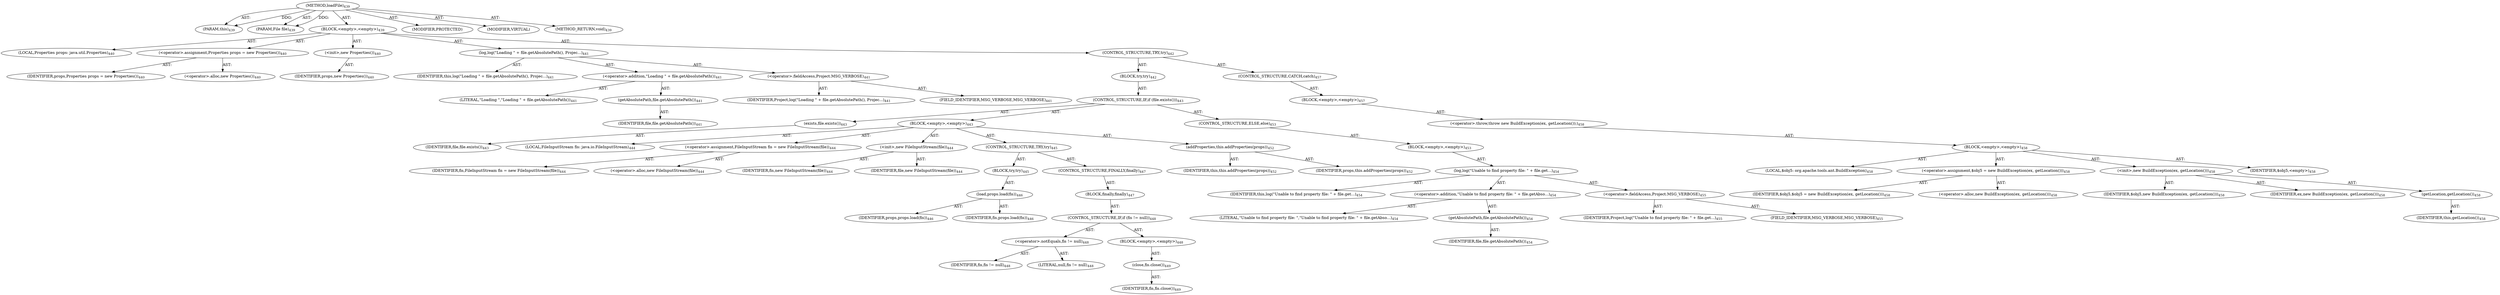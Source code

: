 digraph "loadFile" {  
"111669149724" [label = <(METHOD,loadFile)<SUB>439</SUB>> ]
"115964117007" [label = <(PARAM,this)<SUB>439</SUB>> ]
"115964117043" [label = <(PARAM,File file)<SUB>439</SUB>> ]
"25769803834" [label = <(BLOCK,&lt;empty&gt;,&lt;empty&gt;)<SUB>439</SUB>> ]
"94489280519" [label = <(LOCAL,Properties props: java.util.Properties)<SUB>440</SUB>> ]
"30064771249" [label = <(&lt;operator&gt;.assignment,Properties props = new Properties())<SUB>440</SUB>> ]
"68719476885" [label = <(IDENTIFIER,props,Properties props = new Properties())<SUB>440</SUB>> ]
"30064771250" [label = <(&lt;operator&gt;.alloc,new Properties())<SUB>440</SUB>> ]
"30064771251" [label = <(&lt;init&gt;,new Properties())<SUB>440</SUB>> ]
"68719476886" [label = <(IDENTIFIER,props,new Properties())<SUB>440</SUB>> ]
"30064771252" [label = <(log,log(&quot;Loading &quot; + file.getAbsolutePath(), Projec...)<SUB>441</SUB>> ]
"68719476770" [label = <(IDENTIFIER,this,log(&quot;Loading &quot; + file.getAbsolutePath(), Projec...)<SUB>441</SUB>> ]
"30064771253" [label = <(&lt;operator&gt;.addition,&quot;Loading &quot; + file.getAbsolutePath())<SUB>441</SUB>> ]
"90194313257" [label = <(LITERAL,&quot;Loading &quot;,&quot;Loading &quot; + file.getAbsolutePath())<SUB>441</SUB>> ]
"30064771254" [label = <(getAbsolutePath,file.getAbsolutePath())<SUB>441</SUB>> ]
"68719476887" [label = <(IDENTIFIER,file,file.getAbsolutePath())<SUB>441</SUB>> ]
"30064771255" [label = <(&lt;operator&gt;.fieldAccess,Project.MSG_VERBOSE)<SUB>441</SUB>> ]
"68719476888" [label = <(IDENTIFIER,Project,log(&quot;Loading &quot; + file.getAbsolutePath(), Projec...)<SUB>441</SUB>> ]
"55834574910" [label = <(FIELD_IDENTIFIER,MSG_VERBOSE,MSG_VERBOSE)<SUB>441</SUB>> ]
"47244640281" [label = <(CONTROL_STRUCTURE,TRY,try)<SUB>442</SUB>> ]
"25769803835" [label = <(BLOCK,try,try)<SUB>442</SUB>> ]
"47244640282" [label = <(CONTROL_STRUCTURE,IF,if (file.exists()))<SUB>443</SUB>> ]
"30064771256" [label = <(exists,file.exists())<SUB>443</SUB>> ]
"68719476889" [label = <(IDENTIFIER,file,file.exists())<SUB>443</SUB>> ]
"25769803836" [label = <(BLOCK,&lt;empty&gt;,&lt;empty&gt;)<SUB>443</SUB>> ]
"94489280520" [label = <(LOCAL,FileInputStream fis: java.io.FileInputStream)<SUB>444</SUB>> ]
"30064771257" [label = <(&lt;operator&gt;.assignment,FileInputStream fis = new FileInputStream(file))<SUB>444</SUB>> ]
"68719476890" [label = <(IDENTIFIER,fis,FileInputStream fis = new FileInputStream(file))<SUB>444</SUB>> ]
"30064771258" [label = <(&lt;operator&gt;.alloc,new FileInputStream(file))<SUB>444</SUB>> ]
"30064771259" [label = <(&lt;init&gt;,new FileInputStream(file))<SUB>444</SUB>> ]
"68719476891" [label = <(IDENTIFIER,fis,new FileInputStream(file))<SUB>444</SUB>> ]
"68719476892" [label = <(IDENTIFIER,file,new FileInputStream(file))<SUB>444</SUB>> ]
"47244640283" [label = <(CONTROL_STRUCTURE,TRY,try)<SUB>445</SUB>> ]
"25769803837" [label = <(BLOCK,try,try)<SUB>445</SUB>> ]
"30064771260" [label = <(load,props.load(fis))<SUB>446</SUB>> ]
"68719476893" [label = <(IDENTIFIER,props,props.load(fis))<SUB>446</SUB>> ]
"68719476894" [label = <(IDENTIFIER,fis,props.load(fis))<SUB>446</SUB>> ]
"47244640284" [label = <(CONTROL_STRUCTURE,FINALLY,finally)<SUB>447</SUB>> ]
"25769803838" [label = <(BLOCK,finally,finally)<SUB>447</SUB>> ]
"47244640285" [label = <(CONTROL_STRUCTURE,IF,if (fis != null))<SUB>448</SUB>> ]
"30064771261" [label = <(&lt;operator&gt;.notEquals,fis != null)<SUB>448</SUB>> ]
"68719476895" [label = <(IDENTIFIER,fis,fis != null)<SUB>448</SUB>> ]
"90194313258" [label = <(LITERAL,null,fis != null)<SUB>448</SUB>> ]
"25769803839" [label = <(BLOCK,&lt;empty&gt;,&lt;empty&gt;)<SUB>448</SUB>> ]
"30064771262" [label = <(close,fis.close())<SUB>449</SUB>> ]
"68719476896" [label = <(IDENTIFIER,fis,fis.close())<SUB>449</SUB>> ]
"30064771263" [label = <(addProperties,this.addProperties(props))<SUB>452</SUB>> ]
"68719476771" [label = <(IDENTIFIER,this,this.addProperties(props))<SUB>452</SUB>> ]
"68719476897" [label = <(IDENTIFIER,props,this.addProperties(props))<SUB>452</SUB>> ]
"47244640286" [label = <(CONTROL_STRUCTURE,ELSE,else)<SUB>453</SUB>> ]
"25769803840" [label = <(BLOCK,&lt;empty&gt;,&lt;empty&gt;)<SUB>453</SUB>> ]
"30064771264" [label = <(log,log(&quot;Unable to find property file: &quot; + file.get...)<SUB>454</SUB>> ]
"68719476772" [label = <(IDENTIFIER,this,log(&quot;Unable to find property file: &quot; + file.get...)<SUB>454</SUB>> ]
"30064771265" [label = <(&lt;operator&gt;.addition,&quot;Unable to find property file: &quot; + file.getAbso...)<SUB>454</SUB>> ]
"90194313259" [label = <(LITERAL,&quot;Unable to find property file: &quot;,&quot;Unable to find property file: &quot; + file.getAbso...)<SUB>454</SUB>> ]
"30064771266" [label = <(getAbsolutePath,file.getAbsolutePath())<SUB>454</SUB>> ]
"68719476898" [label = <(IDENTIFIER,file,file.getAbsolutePath())<SUB>454</SUB>> ]
"30064771267" [label = <(&lt;operator&gt;.fieldAccess,Project.MSG_VERBOSE)<SUB>455</SUB>> ]
"68719476899" [label = <(IDENTIFIER,Project,log(&quot;Unable to find property file: &quot; + file.get...)<SUB>455</SUB>> ]
"55834574911" [label = <(FIELD_IDENTIFIER,MSG_VERBOSE,MSG_VERBOSE)<SUB>455</SUB>> ]
"47244640287" [label = <(CONTROL_STRUCTURE,CATCH,catch)<SUB>457</SUB>> ]
"25769803841" [label = <(BLOCK,&lt;empty&gt;,&lt;empty&gt;)<SUB>457</SUB>> ]
"30064771268" [label = <(&lt;operator&gt;.throw,throw new BuildException(ex, getLocation());)<SUB>458</SUB>> ]
"25769803842" [label = <(BLOCK,&lt;empty&gt;,&lt;empty&gt;)<SUB>458</SUB>> ]
"94489280521" [label = <(LOCAL,$obj5: org.apache.tools.ant.BuildException)<SUB>458</SUB>> ]
"30064771269" [label = <(&lt;operator&gt;.assignment,$obj5 = new BuildException(ex, getLocation()))<SUB>458</SUB>> ]
"68719476900" [label = <(IDENTIFIER,$obj5,$obj5 = new BuildException(ex, getLocation()))<SUB>458</SUB>> ]
"30064771270" [label = <(&lt;operator&gt;.alloc,new BuildException(ex, getLocation()))<SUB>458</SUB>> ]
"30064771271" [label = <(&lt;init&gt;,new BuildException(ex, getLocation()))<SUB>458</SUB>> ]
"68719476901" [label = <(IDENTIFIER,$obj5,new BuildException(ex, getLocation()))<SUB>458</SUB>> ]
"68719476902" [label = <(IDENTIFIER,ex,new BuildException(ex, getLocation()))<SUB>458</SUB>> ]
"30064771272" [label = <(getLocation,getLocation())<SUB>458</SUB>> ]
"68719476773" [label = <(IDENTIFIER,this,getLocation())<SUB>458</SUB>> ]
"68719476903" [label = <(IDENTIFIER,$obj5,&lt;empty&gt;)<SUB>458</SUB>> ]
"133143986243" [label = <(MODIFIER,PROTECTED)> ]
"133143986244" [label = <(MODIFIER,VIRTUAL)> ]
"128849018908" [label = <(METHOD_RETURN,void)<SUB>439</SUB>> ]
  "111669149724" -> "115964117007"  [ label = "AST: "] 
  "111669149724" -> "115964117043"  [ label = "AST: "] 
  "111669149724" -> "25769803834"  [ label = "AST: "] 
  "111669149724" -> "133143986243"  [ label = "AST: "] 
  "111669149724" -> "133143986244"  [ label = "AST: "] 
  "111669149724" -> "128849018908"  [ label = "AST: "] 
  "25769803834" -> "94489280519"  [ label = "AST: "] 
  "25769803834" -> "30064771249"  [ label = "AST: "] 
  "25769803834" -> "30064771251"  [ label = "AST: "] 
  "25769803834" -> "30064771252"  [ label = "AST: "] 
  "25769803834" -> "47244640281"  [ label = "AST: "] 
  "30064771249" -> "68719476885"  [ label = "AST: "] 
  "30064771249" -> "30064771250"  [ label = "AST: "] 
  "30064771251" -> "68719476886"  [ label = "AST: "] 
  "30064771252" -> "68719476770"  [ label = "AST: "] 
  "30064771252" -> "30064771253"  [ label = "AST: "] 
  "30064771252" -> "30064771255"  [ label = "AST: "] 
  "30064771253" -> "90194313257"  [ label = "AST: "] 
  "30064771253" -> "30064771254"  [ label = "AST: "] 
  "30064771254" -> "68719476887"  [ label = "AST: "] 
  "30064771255" -> "68719476888"  [ label = "AST: "] 
  "30064771255" -> "55834574910"  [ label = "AST: "] 
  "47244640281" -> "25769803835"  [ label = "AST: "] 
  "47244640281" -> "47244640287"  [ label = "AST: "] 
  "25769803835" -> "47244640282"  [ label = "AST: "] 
  "47244640282" -> "30064771256"  [ label = "AST: "] 
  "47244640282" -> "25769803836"  [ label = "AST: "] 
  "47244640282" -> "47244640286"  [ label = "AST: "] 
  "30064771256" -> "68719476889"  [ label = "AST: "] 
  "25769803836" -> "94489280520"  [ label = "AST: "] 
  "25769803836" -> "30064771257"  [ label = "AST: "] 
  "25769803836" -> "30064771259"  [ label = "AST: "] 
  "25769803836" -> "47244640283"  [ label = "AST: "] 
  "25769803836" -> "30064771263"  [ label = "AST: "] 
  "30064771257" -> "68719476890"  [ label = "AST: "] 
  "30064771257" -> "30064771258"  [ label = "AST: "] 
  "30064771259" -> "68719476891"  [ label = "AST: "] 
  "30064771259" -> "68719476892"  [ label = "AST: "] 
  "47244640283" -> "25769803837"  [ label = "AST: "] 
  "47244640283" -> "47244640284"  [ label = "AST: "] 
  "25769803837" -> "30064771260"  [ label = "AST: "] 
  "30064771260" -> "68719476893"  [ label = "AST: "] 
  "30064771260" -> "68719476894"  [ label = "AST: "] 
  "47244640284" -> "25769803838"  [ label = "AST: "] 
  "25769803838" -> "47244640285"  [ label = "AST: "] 
  "47244640285" -> "30064771261"  [ label = "AST: "] 
  "47244640285" -> "25769803839"  [ label = "AST: "] 
  "30064771261" -> "68719476895"  [ label = "AST: "] 
  "30064771261" -> "90194313258"  [ label = "AST: "] 
  "25769803839" -> "30064771262"  [ label = "AST: "] 
  "30064771262" -> "68719476896"  [ label = "AST: "] 
  "30064771263" -> "68719476771"  [ label = "AST: "] 
  "30064771263" -> "68719476897"  [ label = "AST: "] 
  "47244640286" -> "25769803840"  [ label = "AST: "] 
  "25769803840" -> "30064771264"  [ label = "AST: "] 
  "30064771264" -> "68719476772"  [ label = "AST: "] 
  "30064771264" -> "30064771265"  [ label = "AST: "] 
  "30064771264" -> "30064771267"  [ label = "AST: "] 
  "30064771265" -> "90194313259"  [ label = "AST: "] 
  "30064771265" -> "30064771266"  [ label = "AST: "] 
  "30064771266" -> "68719476898"  [ label = "AST: "] 
  "30064771267" -> "68719476899"  [ label = "AST: "] 
  "30064771267" -> "55834574911"  [ label = "AST: "] 
  "47244640287" -> "25769803841"  [ label = "AST: "] 
  "25769803841" -> "30064771268"  [ label = "AST: "] 
  "30064771268" -> "25769803842"  [ label = "AST: "] 
  "25769803842" -> "94489280521"  [ label = "AST: "] 
  "25769803842" -> "30064771269"  [ label = "AST: "] 
  "25769803842" -> "30064771271"  [ label = "AST: "] 
  "25769803842" -> "68719476903"  [ label = "AST: "] 
  "30064771269" -> "68719476900"  [ label = "AST: "] 
  "30064771269" -> "30064771270"  [ label = "AST: "] 
  "30064771271" -> "68719476901"  [ label = "AST: "] 
  "30064771271" -> "68719476902"  [ label = "AST: "] 
  "30064771271" -> "30064771272"  [ label = "AST: "] 
  "30064771272" -> "68719476773"  [ label = "AST: "] 
  "111669149724" -> "115964117007"  [ label = "DDG: "] 
  "111669149724" -> "115964117043"  [ label = "DDG: "] 
}

